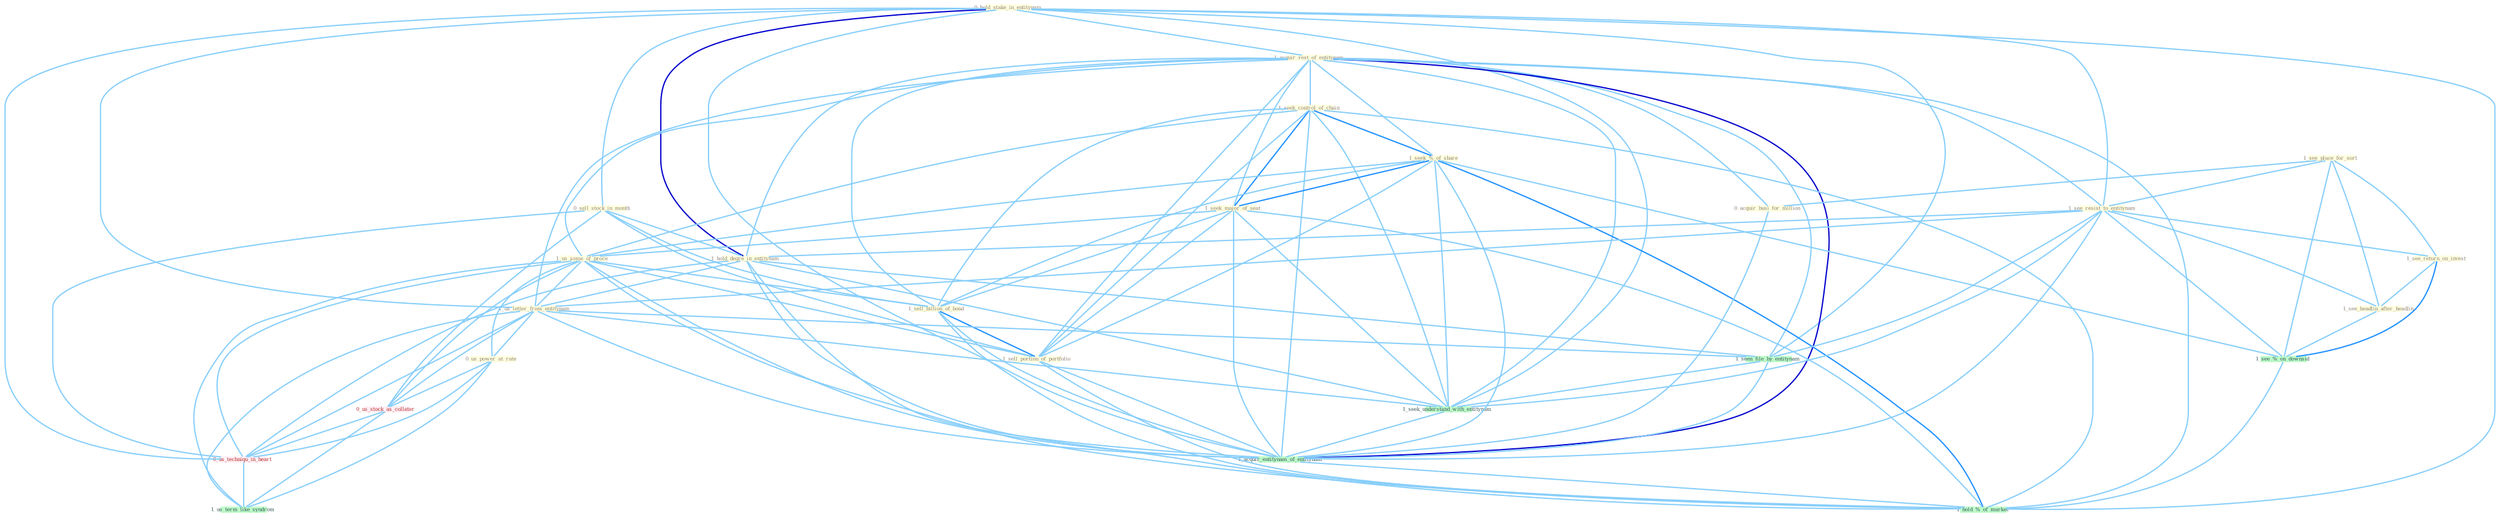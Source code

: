 Graph G{ 
    node
    [shape=polygon,style=filled,width=.5,height=.06,color="#BDFCC9",fixedsize=true,fontsize=4,
    fontcolor="#2f4f4f"];
    {node
    [color="#ffffe0", fontcolor="#8b7d6b"] "0_hold_stake_in_entitynam " "1_acquir_rest_of_entitynam " "1_seek_control_of_chain " "1_see_place_for_sort " "0_sell_stock_in_month " "1_seek_%_of_share " "1_seek_major_of_seat " "1_see_resist_to_entitynam " "1_hold_degre_in_entitynam " "1_us_some_of_proce " "1_sell_billion_of_bond " "1_us_letter_from_entitynam " "0_us_power_at_rate " "1_see_return_on_invest " "1_see_headlin_after_headlin " "0_acquir_busi_for_million " "1_sell_portion_of_portfolio "}
{node [color="#fff0f5", fontcolor="#b22222"] "0_us_stock_as_collater " "0_us_techniqu_in_heart "}
edge [color="#B0E2FF"];

	"0_hold_stake_in_entitynam " -- "1_acquir_rest_of_entitynam " [w="1", color="#87cefa" ];
	"0_hold_stake_in_entitynam " -- "0_sell_stock_in_month " [w="1", color="#87cefa" ];
	"0_hold_stake_in_entitynam " -- "1_see_resist_to_entitynam " [w="1", color="#87cefa" ];
	"0_hold_stake_in_entitynam " -- "1_hold_degre_in_entitynam " [w="3", color="#0000cd" , len=0.6];
	"0_hold_stake_in_entitynam " -- "1_us_letter_from_entitynam " [w="1", color="#87cefa" ];
	"0_hold_stake_in_entitynam " -- "1_seen_file_by_entitynam " [w="1", color="#87cefa" ];
	"0_hold_stake_in_entitynam " -- "1_seek_understand_with_entitynam " [w="1", color="#87cefa" ];
	"0_hold_stake_in_entitynam " -- "1_acquir_entitynam_of_entitynam " [w="1", color="#87cefa" ];
	"0_hold_stake_in_entitynam " -- "0_us_techniqu_in_heart " [w="1", color="#87cefa" ];
	"0_hold_stake_in_entitynam " -- "1_hold_%_of_market " [w="1", color="#87cefa" ];
	"1_acquir_rest_of_entitynam " -- "1_seek_control_of_chain " [w="1", color="#87cefa" ];
	"1_acquir_rest_of_entitynam " -- "1_seek_%_of_share " [w="1", color="#87cefa" ];
	"1_acquir_rest_of_entitynam " -- "1_seek_major_of_seat " [w="1", color="#87cefa" ];
	"1_acquir_rest_of_entitynam " -- "1_see_resist_to_entitynam " [w="1", color="#87cefa" ];
	"1_acquir_rest_of_entitynam " -- "1_hold_degre_in_entitynam " [w="1", color="#87cefa" ];
	"1_acquir_rest_of_entitynam " -- "1_us_some_of_proce " [w="1", color="#87cefa" ];
	"1_acquir_rest_of_entitynam " -- "1_sell_billion_of_bond " [w="1", color="#87cefa" ];
	"1_acquir_rest_of_entitynam " -- "1_us_letter_from_entitynam " [w="1", color="#87cefa" ];
	"1_acquir_rest_of_entitynam " -- "0_acquir_busi_for_million " [w="1", color="#87cefa" ];
	"1_acquir_rest_of_entitynam " -- "1_sell_portion_of_portfolio " [w="1", color="#87cefa" ];
	"1_acquir_rest_of_entitynam " -- "1_seen_file_by_entitynam " [w="1", color="#87cefa" ];
	"1_acquir_rest_of_entitynam " -- "1_seek_understand_with_entitynam " [w="1", color="#87cefa" ];
	"1_acquir_rest_of_entitynam " -- "1_acquir_entitynam_of_entitynam " [w="3", color="#0000cd" , len=0.6];
	"1_acquir_rest_of_entitynam " -- "1_hold_%_of_market " [w="1", color="#87cefa" ];
	"1_seek_control_of_chain " -- "1_seek_%_of_share " [w="2", color="#1e90ff" , len=0.8];
	"1_seek_control_of_chain " -- "1_seek_major_of_seat " [w="2", color="#1e90ff" , len=0.8];
	"1_seek_control_of_chain " -- "1_us_some_of_proce " [w="1", color="#87cefa" ];
	"1_seek_control_of_chain " -- "1_sell_billion_of_bond " [w="1", color="#87cefa" ];
	"1_seek_control_of_chain " -- "1_sell_portion_of_portfolio " [w="1", color="#87cefa" ];
	"1_seek_control_of_chain " -- "1_seek_understand_with_entitynam " [w="1", color="#87cefa" ];
	"1_seek_control_of_chain " -- "1_acquir_entitynam_of_entitynam " [w="1", color="#87cefa" ];
	"1_seek_control_of_chain " -- "1_hold_%_of_market " [w="1", color="#87cefa" ];
	"1_see_place_for_sort " -- "1_see_resist_to_entitynam " [w="1", color="#87cefa" ];
	"1_see_place_for_sort " -- "1_see_return_on_invest " [w="1", color="#87cefa" ];
	"1_see_place_for_sort " -- "1_see_headlin_after_headlin " [w="1", color="#87cefa" ];
	"1_see_place_for_sort " -- "0_acquir_busi_for_million " [w="1", color="#87cefa" ];
	"1_see_place_for_sort " -- "1_see_%_on_downsid " [w="1", color="#87cefa" ];
	"0_sell_stock_in_month " -- "1_hold_degre_in_entitynam " [w="1", color="#87cefa" ];
	"0_sell_stock_in_month " -- "1_sell_billion_of_bond " [w="1", color="#87cefa" ];
	"0_sell_stock_in_month " -- "1_sell_portion_of_portfolio " [w="1", color="#87cefa" ];
	"0_sell_stock_in_month " -- "0_us_stock_as_collater " [w="1", color="#87cefa" ];
	"0_sell_stock_in_month " -- "0_us_techniqu_in_heart " [w="1", color="#87cefa" ];
	"1_seek_%_of_share " -- "1_seek_major_of_seat " [w="2", color="#1e90ff" , len=0.8];
	"1_seek_%_of_share " -- "1_us_some_of_proce " [w="1", color="#87cefa" ];
	"1_seek_%_of_share " -- "1_sell_billion_of_bond " [w="1", color="#87cefa" ];
	"1_seek_%_of_share " -- "1_sell_portion_of_portfolio " [w="1", color="#87cefa" ];
	"1_seek_%_of_share " -- "1_seek_understand_with_entitynam " [w="1", color="#87cefa" ];
	"1_seek_%_of_share " -- "1_acquir_entitynam_of_entitynam " [w="1", color="#87cefa" ];
	"1_seek_%_of_share " -- "1_see_%_on_downsid " [w="1", color="#87cefa" ];
	"1_seek_%_of_share " -- "1_hold_%_of_market " [w="2", color="#1e90ff" , len=0.8];
	"1_seek_major_of_seat " -- "1_us_some_of_proce " [w="1", color="#87cefa" ];
	"1_seek_major_of_seat " -- "1_sell_billion_of_bond " [w="1", color="#87cefa" ];
	"1_seek_major_of_seat " -- "1_sell_portion_of_portfolio " [w="1", color="#87cefa" ];
	"1_seek_major_of_seat " -- "1_seek_understand_with_entitynam " [w="1", color="#87cefa" ];
	"1_seek_major_of_seat " -- "1_acquir_entitynam_of_entitynam " [w="1", color="#87cefa" ];
	"1_seek_major_of_seat " -- "1_hold_%_of_market " [w="1", color="#87cefa" ];
	"1_see_resist_to_entitynam " -- "1_hold_degre_in_entitynam " [w="1", color="#87cefa" ];
	"1_see_resist_to_entitynam " -- "1_us_letter_from_entitynam " [w="1", color="#87cefa" ];
	"1_see_resist_to_entitynam " -- "1_see_return_on_invest " [w="1", color="#87cefa" ];
	"1_see_resist_to_entitynam " -- "1_see_headlin_after_headlin " [w="1", color="#87cefa" ];
	"1_see_resist_to_entitynam " -- "1_seen_file_by_entitynam " [w="1", color="#87cefa" ];
	"1_see_resist_to_entitynam " -- "1_seek_understand_with_entitynam " [w="1", color="#87cefa" ];
	"1_see_resist_to_entitynam " -- "1_acquir_entitynam_of_entitynam " [w="1", color="#87cefa" ];
	"1_see_resist_to_entitynam " -- "1_see_%_on_downsid " [w="1", color="#87cefa" ];
	"1_hold_degre_in_entitynam " -- "1_us_letter_from_entitynam " [w="1", color="#87cefa" ];
	"1_hold_degre_in_entitynam " -- "1_seen_file_by_entitynam " [w="1", color="#87cefa" ];
	"1_hold_degre_in_entitynam " -- "1_seek_understand_with_entitynam " [w="1", color="#87cefa" ];
	"1_hold_degre_in_entitynam " -- "1_acquir_entitynam_of_entitynam " [w="1", color="#87cefa" ];
	"1_hold_degre_in_entitynam " -- "0_us_techniqu_in_heart " [w="1", color="#87cefa" ];
	"1_hold_degre_in_entitynam " -- "1_hold_%_of_market " [w="1", color="#87cefa" ];
	"1_us_some_of_proce " -- "1_sell_billion_of_bond " [w="1", color="#87cefa" ];
	"1_us_some_of_proce " -- "1_us_letter_from_entitynam " [w="1", color="#87cefa" ];
	"1_us_some_of_proce " -- "0_us_power_at_rate " [w="1", color="#87cefa" ];
	"1_us_some_of_proce " -- "1_sell_portion_of_portfolio " [w="1", color="#87cefa" ];
	"1_us_some_of_proce " -- "0_us_stock_as_collater " [w="1", color="#87cefa" ];
	"1_us_some_of_proce " -- "1_acquir_entitynam_of_entitynam " [w="1", color="#87cefa" ];
	"1_us_some_of_proce " -- "0_us_techniqu_in_heart " [w="1", color="#87cefa" ];
	"1_us_some_of_proce " -- "1_us_term_like_syndrom " [w="1", color="#87cefa" ];
	"1_us_some_of_proce " -- "1_hold_%_of_market " [w="1", color="#87cefa" ];
	"1_sell_billion_of_bond " -- "1_sell_portion_of_portfolio " [w="2", color="#1e90ff" , len=0.8];
	"1_sell_billion_of_bond " -- "1_acquir_entitynam_of_entitynam " [w="1", color="#87cefa" ];
	"1_sell_billion_of_bond " -- "1_hold_%_of_market " [w="1", color="#87cefa" ];
	"1_us_letter_from_entitynam " -- "0_us_power_at_rate " [w="1", color="#87cefa" ];
	"1_us_letter_from_entitynam " -- "1_seen_file_by_entitynam " [w="1", color="#87cefa" ];
	"1_us_letter_from_entitynam " -- "0_us_stock_as_collater " [w="1", color="#87cefa" ];
	"1_us_letter_from_entitynam " -- "1_seek_understand_with_entitynam " [w="1", color="#87cefa" ];
	"1_us_letter_from_entitynam " -- "1_acquir_entitynam_of_entitynam " [w="1", color="#87cefa" ];
	"1_us_letter_from_entitynam " -- "0_us_techniqu_in_heart " [w="1", color="#87cefa" ];
	"1_us_letter_from_entitynam " -- "1_us_term_like_syndrom " [w="1", color="#87cefa" ];
	"0_us_power_at_rate " -- "0_us_stock_as_collater " [w="1", color="#87cefa" ];
	"0_us_power_at_rate " -- "0_us_techniqu_in_heart " [w="1", color="#87cefa" ];
	"0_us_power_at_rate " -- "1_us_term_like_syndrom " [w="1", color="#87cefa" ];
	"1_see_return_on_invest " -- "1_see_headlin_after_headlin " [w="1", color="#87cefa" ];
	"1_see_return_on_invest " -- "1_see_%_on_downsid " [w="2", color="#1e90ff" , len=0.8];
	"1_see_headlin_after_headlin " -- "1_see_%_on_downsid " [w="1", color="#87cefa" ];
	"0_acquir_busi_for_million " -- "1_acquir_entitynam_of_entitynam " [w="1", color="#87cefa" ];
	"1_sell_portion_of_portfolio " -- "1_acquir_entitynam_of_entitynam " [w="1", color="#87cefa" ];
	"1_sell_portion_of_portfolio " -- "1_hold_%_of_market " [w="1", color="#87cefa" ];
	"1_seen_file_by_entitynam " -- "1_seek_understand_with_entitynam " [w="1", color="#87cefa" ];
	"1_seen_file_by_entitynam " -- "1_acquir_entitynam_of_entitynam " [w="1", color="#87cefa" ];
	"0_us_stock_as_collater " -- "0_us_techniqu_in_heart " [w="1", color="#87cefa" ];
	"0_us_stock_as_collater " -- "1_us_term_like_syndrom " [w="1", color="#87cefa" ];
	"1_seek_understand_with_entitynam " -- "1_acquir_entitynam_of_entitynam " [w="1", color="#87cefa" ];
	"1_acquir_entitynam_of_entitynam " -- "1_hold_%_of_market " [w="1", color="#87cefa" ];
	"0_us_techniqu_in_heart " -- "1_us_term_like_syndrom " [w="1", color="#87cefa" ];
	"1_see_%_on_downsid " -- "1_hold_%_of_market " [w="1", color="#87cefa" ];
}